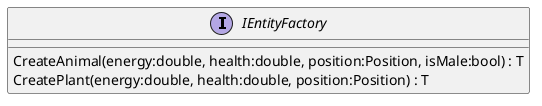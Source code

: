 @startuml
interface IEntityFactory {
    CreateAnimal(energy:double, health:double, position:Position, isMale:bool) : T
    CreatePlant(energy:double, health:double, position:Position) : T
}
@enduml
